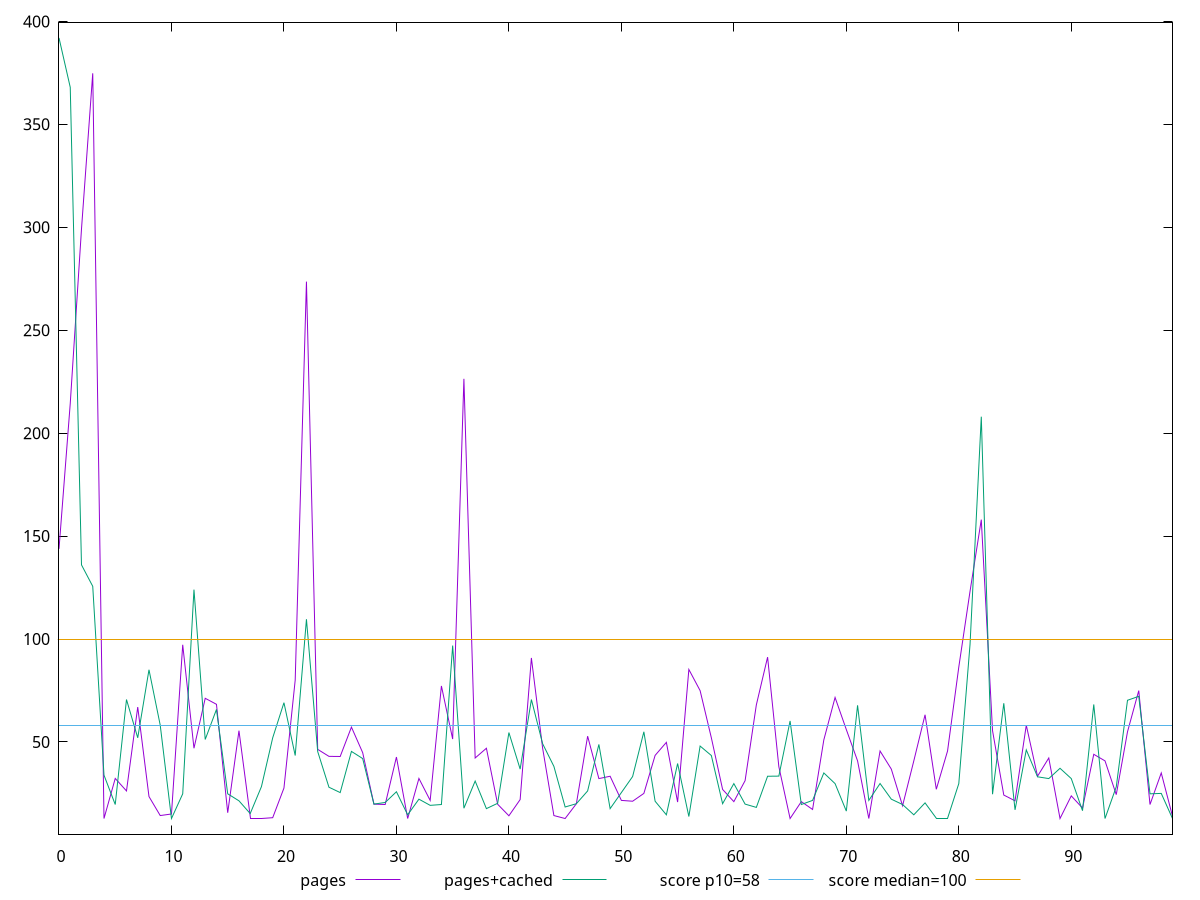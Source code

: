 reset

$pages <<EOF
0 143.8
1 214.3999999999993
2 299.19999999999925
3 374.8000000000004
4 12.8
5 32.266666666666666
6 26.199999999999818
7 66.93333333333334
8 23.46666666666667
9 14.240000000000148
10 15
11 97.2
12 46.93333333333358
13 71.2
14 68.26666666666667
15 15.600000000000001
16 55.466666666666676
17 12.8
18 12.8
19 13.200000000000001
20 27.6
21 80
22 273.6
23 46.39999999999982
24 43
25 42.93333333333334
26 57.19999999999982
27 44.79999999999976
28 19.800000000000182
29 19.6
30 42.66666666666691
31 12.8
32 32.266666666666666
33 21.6
34 77.2
35 51.400000000000006
36 226.4
37 42.2
38 46.93333333333334
39 19.733333333333334
40 14.133333333333335
41 22
42 90.80000000000001
43 46.93333333333358
44 14.240000000000002
45 12.8
46 20
47 52.79999999999977
48 32.2
49 33.33333333333358
50 21.59999999999982
51 21.200000000000003
52 24.99999999999982
53 43.46666666666667
54 49.80000000000018
55 20.8
56 85.2
57 74.93333333333334
58 51.999999999999815
59 26.93333333333358
60 21
61 31.200000000000003
62 68
63 91.2
64 38.000000000000185
65 12.8
66 21
67 17.2
68 51
69 71.60000000000001
70 55.99999999999976
71 40.800000000000004
72 12.8
73 45.6
74 36.800000000000004
75 19
76 40.800000000000004
77 63.2
78 26.99999999999982
79 45.6
80 86.4
81 123.2
82 157.99999999999966
83 55.466666666666676
84 24.200000000000184
85 21.400000000000002
86 58.133333333333326
87 33.333333333333336
88 42.2
89 12.8
90 23.8
91 17.866666666666667
92 44
93 40.800000000000004
94 24.400000000000002
95 54.93333333333333
96 74.93333333333358
97 19.6
98 34.93333333333358
99 13.92
EOF

$pagesCached <<EOF
0 391.9999999999993
1 367.9999999999985
2 136.00000000000074
3 125.60000000000001
4 33.866666666666426
5 19.6
6 70.6000000000002
7 52.000000000000185
8 85.06666666666692
9 58.133333333333326
10 12.8
11 24.8
12 123.99999999999928
13 51.200000000000244
14 65.80000000000037
15 24.800000000000182
16 21.39999999999982
17 15.200000000000184
18 28.32
19 52.00000000000024
20 69.06666666666666
21 43.400000000000006
22 109.60000000000001
23 45.333333333333336
24 28.000000000000185
25 25.400000000000002
26 45.399999999999636
27 41.920000000000144
28 19.8
29 20.6
30 25.8
31 14.59999999999982
32 22.200000000000003
33 19.200000000000003
34 19.6
35 96.80000000000001
36 17.79999999999982
37 31
38 17.6
39 20.200000000000003
40 54.560000000000585
41 36.800000000000004
42 70.60000000000001
43 49.11999999999986
44 38.1333333333331
45 18.400000000000183
46 20.000000000000185
47 26.200000000000003
48 48.800000000000004
49 17.6
50 25.39999999999982
51 33.20000000000019
52 54.93333333333333
53 21.199999999999818
54 14.600000000000001
55 39.52000000000015
56 13.76
57 48
58 43.400000000000006
59 20.000000000000185
60 29.760000000000005
61 19.8
62 18.2
63 33.33333333333285
64 33.40000000000018
65 60.2
66 19.6
67 21.600000000000183
68 34.93333333333334
69 29.760000000000005
70 16.400000000000183
71 67.8
72 21.600000000000183
73 29.8
74 22.200000000000003
75 19.600000000000183
76 14.600000000000001
77 20.400000000000002
78 12.8
79 12.8
80 29.759999999999856
81 97.4
82 208
83 24.6
84 68.79999999999976
85 16.99999999999982
86 46.13333333333309
87 33.06666666666642
88 32.2
89 37.19999999999982
90 32.20000000000019
91 16.6
92 68.20000000000019
93 12.8
94 28.200000000000003
95 70.24
96 72.1600000000003
97 24.800000000000182
98 25
99 12.8
EOF

set key outside below
set xrange [0:99]
set yrange [5.216000000000014:399.5839999999993]
set trange [5.216000000000014:399.5839999999993]
set terminal svg size 640, 520 enhanced background rgb 'white'
set output "report_00019_2021-02-10T18-14-37.922Z//estimated-input-latency/comparison/line/0_vs_1.svg"

plot $pages title "pages" with line, \
     $pagesCached title "pages+cached" with line, \
     58 title "score p10=58", \
     100 title "score median=100"

reset
